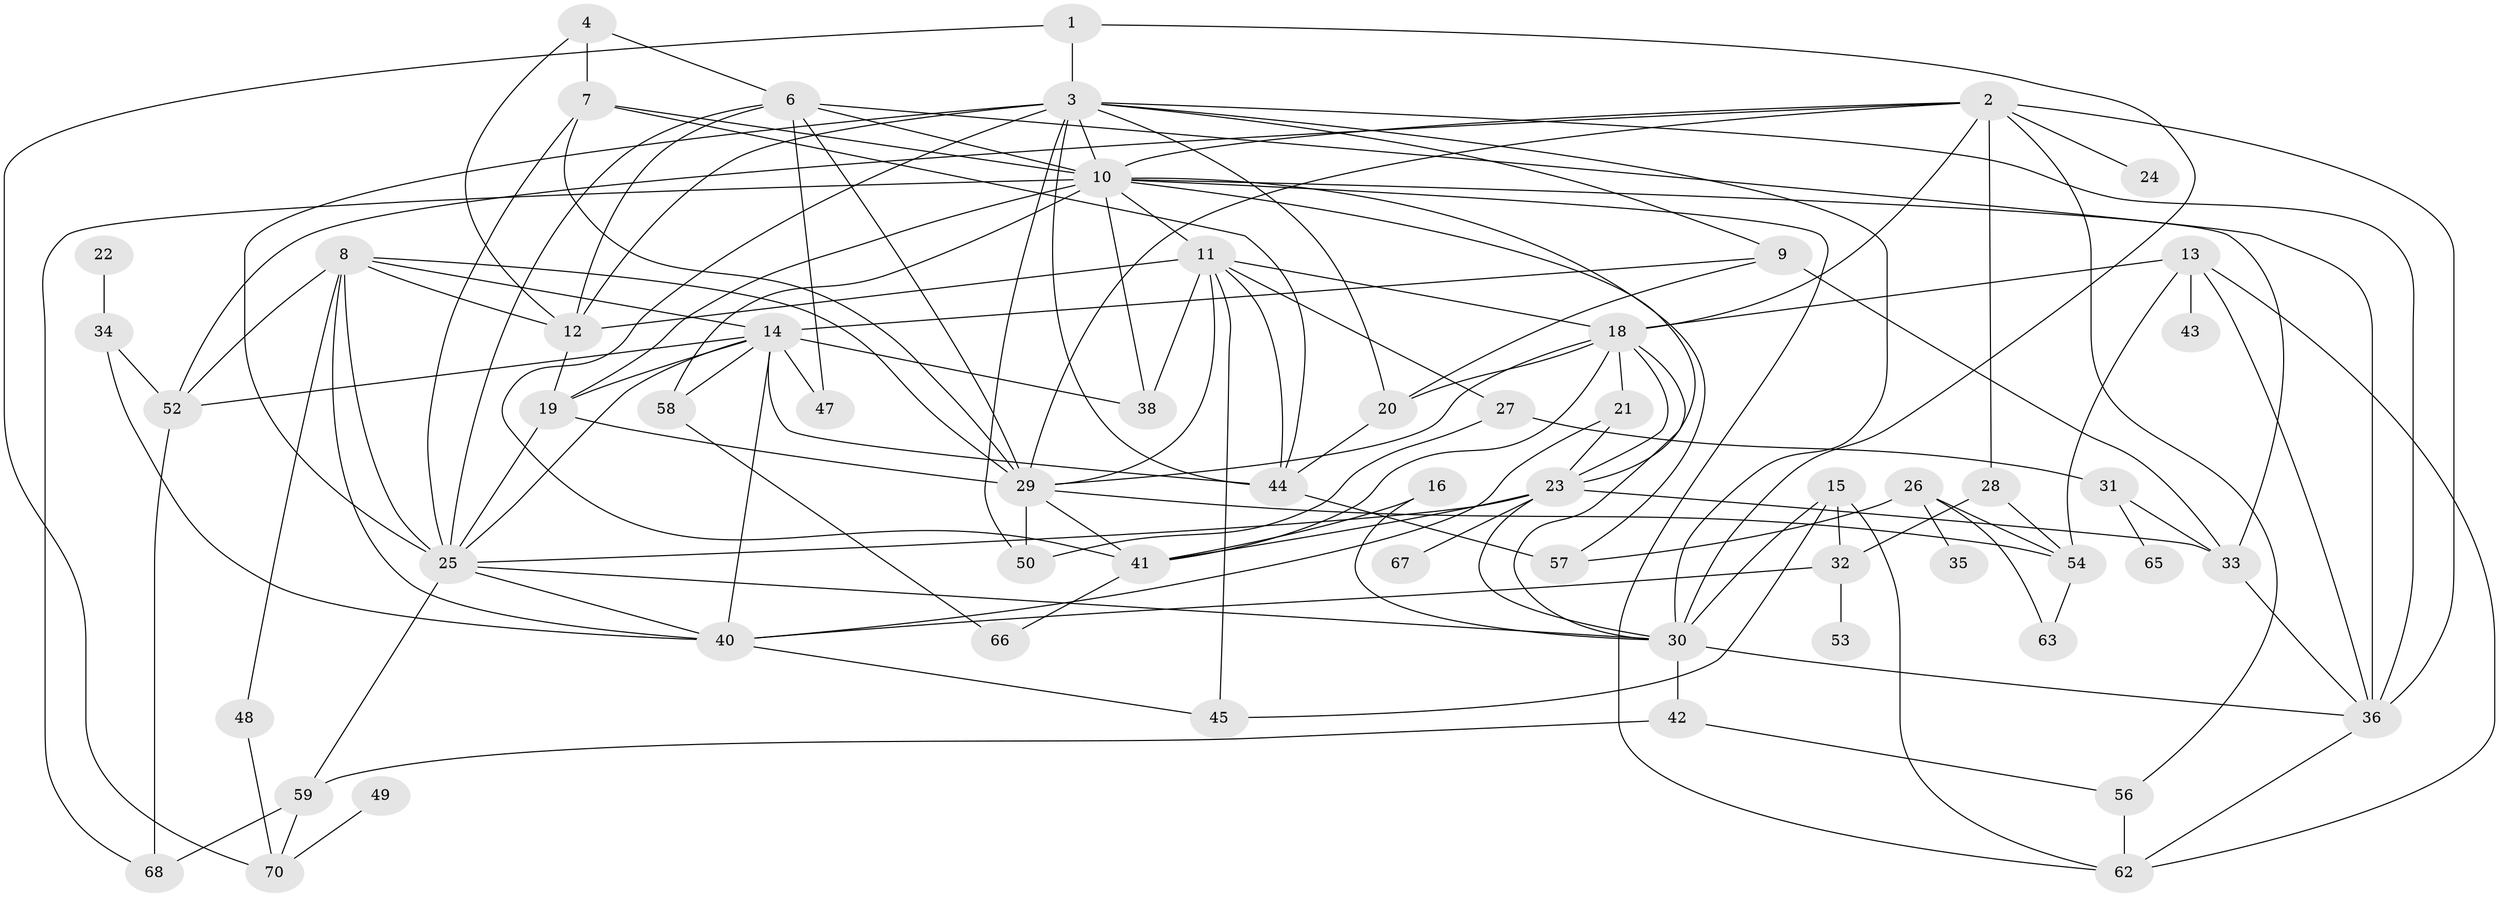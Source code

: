 // original degree distribution, {2: 0.17142857142857143, 3: 0.2714285714285714, 4: 0.14285714285714285, 1: 0.10714285714285714, 5: 0.17857142857142858, 6: 0.04285714285714286, 0: 0.07142857142857142, 7: 0.014285714285714285}
// Generated by graph-tools (version 1.1) at 2025/33/03/09/25 02:33:37]
// undirected, 59 vertices, 134 edges
graph export_dot {
graph [start="1"]
  node [color=gray90,style=filled];
  1;
  2;
  3;
  4;
  6;
  7;
  8;
  9;
  10;
  11;
  12;
  13;
  14;
  15;
  16;
  18;
  19;
  20;
  21;
  22;
  23;
  24;
  25;
  26;
  27;
  28;
  29;
  30;
  31;
  32;
  33;
  34;
  35;
  36;
  38;
  40;
  41;
  42;
  43;
  44;
  45;
  47;
  48;
  49;
  50;
  52;
  53;
  54;
  56;
  57;
  58;
  59;
  62;
  63;
  65;
  66;
  67;
  68;
  70;
  1 -- 3 [weight=1.0];
  1 -- 30 [weight=1.0];
  1 -- 70 [weight=1.0];
  2 -- 10 [weight=1.0];
  2 -- 18 [weight=1.0];
  2 -- 24 [weight=1.0];
  2 -- 28 [weight=1.0];
  2 -- 29 [weight=1.0];
  2 -- 36 [weight=1.0];
  2 -- 52 [weight=1.0];
  2 -- 56 [weight=1.0];
  3 -- 9 [weight=1.0];
  3 -- 10 [weight=1.0];
  3 -- 12 [weight=1.0];
  3 -- 20 [weight=1.0];
  3 -- 25 [weight=1.0];
  3 -- 30 [weight=1.0];
  3 -- 36 [weight=1.0];
  3 -- 41 [weight=1.0];
  3 -- 44 [weight=1.0];
  3 -- 50 [weight=1.0];
  4 -- 6 [weight=1.0];
  4 -- 7 [weight=1.0];
  4 -- 12 [weight=1.0];
  6 -- 10 [weight=1.0];
  6 -- 12 [weight=1.0];
  6 -- 25 [weight=2.0];
  6 -- 29 [weight=1.0];
  6 -- 36 [weight=4.0];
  6 -- 47 [weight=1.0];
  7 -- 10 [weight=2.0];
  7 -- 25 [weight=1.0];
  7 -- 29 [weight=1.0];
  7 -- 44 [weight=1.0];
  8 -- 12 [weight=1.0];
  8 -- 14 [weight=1.0];
  8 -- 25 [weight=1.0];
  8 -- 29 [weight=1.0];
  8 -- 40 [weight=1.0];
  8 -- 48 [weight=1.0];
  8 -- 52 [weight=1.0];
  9 -- 14 [weight=1.0];
  9 -- 20 [weight=1.0];
  9 -- 33 [weight=2.0];
  10 -- 11 [weight=1.0];
  10 -- 19 [weight=2.0];
  10 -- 23 [weight=1.0];
  10 -- 33 [weight=1.0];
  10 -- 38 [weight=1.0];
  10 -- 57 [weight=1.0];
  10 -- 58 [weight=1.0];
  10 -- 62 [weight=1.0];
  10 -- 68 [weight=1.0];
  11 -- 12 [weight=2.0];
  11 -- 18 [weight=2.0];
  11 -- 27 [weight=1.0];
  11 -- 29 [weight=1.0];
  11 -- 38 [weight=2.0];
  11 -- 44 [weight=1.0];
  11 -- 45 [weight=1.0];
  12 -- 19 [weight=1.0];
  13 -- 18 [weight=1.0];
  13 -- 36 [weight=1.0];
  13 -- 43 [weight=1.0];
  13 -- 54 [weight=1.0];
  13 -- 62 [weight=1.0];
  14 -- 19 [weight=1.0];
  14 -- 25 [weight=1.0];
  14 -- 38 [weight=1.0];
  14 -- 40 [weight=1.0];
  14 -- 44 [weight=1.0];
  14 -- 47 [weight=2.0];
  14 -- 52 [weight=1.0];
  14 -- 58 [weight=1.0];
  15 -- 30 [weight=1.0];
  15 -- 32 [weight=1.0];
  15 -- 45 [weight=1.0];
  15 -- 62 [weight=1.0];
  16 -- 30 [weight=1.0];
  16 -- 41 [weight=1.0];
  18 -- 20 [weight=1.0];
  18 -- 21 [weight=1.0];
  18 -- 23 [weight=1.0];
  18 -- 29 [weight=1.0];
  18 -- 30 [weight=1.0];
  18 -- 41 [weight=1.0];
  19 -- 25 [weight=1.0];
  19 -- 29 [weight=2.0];
  20 -- 44 [weight=1.0];
  21 -- 23 [weight=1.0];
  21 -- 40 [weight=1.0];
  22 -- 34 [weight=1.0];
  23 -- 25 [weight=1.0];
  23 -- 30 [weight=1.0];
  23 -- 33 [weight=1.0];
  23 -- 41 [weight=1.0];
  23 -- 67 [weight=1.0];
  25 -- 30 [weight=1.0];
  25 -- 40 [weight=1.0];
  25 -- 59 [weight=1.0];
  26 -- 35 [weight=1.0];
  26 -- 54 [weight=1.0];
  26 -- 57 [weight=1.0];
  26 -- 63 [weight=1.0];
  27 -- 31 [weight=1.0];
  27 -- 50 [weight=1.0];
  28 -- 32 [weight=1.0];
  28 -- 54 [weight=1.0];
  29 -- 41 [weight=1.0];
  29 -- 50 [weight=1.0];
  29 -- 54 [weight=1.0];
  30 -- 36 [weight=1.0];
  30 -- 42 [weight=1.0];
  31 -- 33 [weight=1.0];
  31 -- 65 [weight=1.0];
  32 -- 40 [weight=1.0];
  32 -- 53 [weight=1.0];
  33 -- 36 [weight=1.0];
  34 -- 40 [weight=1.0];
  34 -- 52 [weight=1.0];
  36 -- 62 [weight=1.0];
  40 -- 45 [weight=1.0];
  41 -- 66 [weight=1.0];
  42 -- 56 [weight=1.0];
  42 -- 59 [weight=1.0];
  44 -- 57 [weight=1.0];
  48 -- 70 [weight=1.0];
  49 -- 70 [weight=1.0];
  52 -- 68 [weight=1.0];
  54 -- 63 [weight=1.0];
  56 -- 62 [weight=1.0];
  58 -- 66 [weight=1.0];
  59 -- 68 [weight=1.0];
  59 -- 70 [weight=1.0];
}
